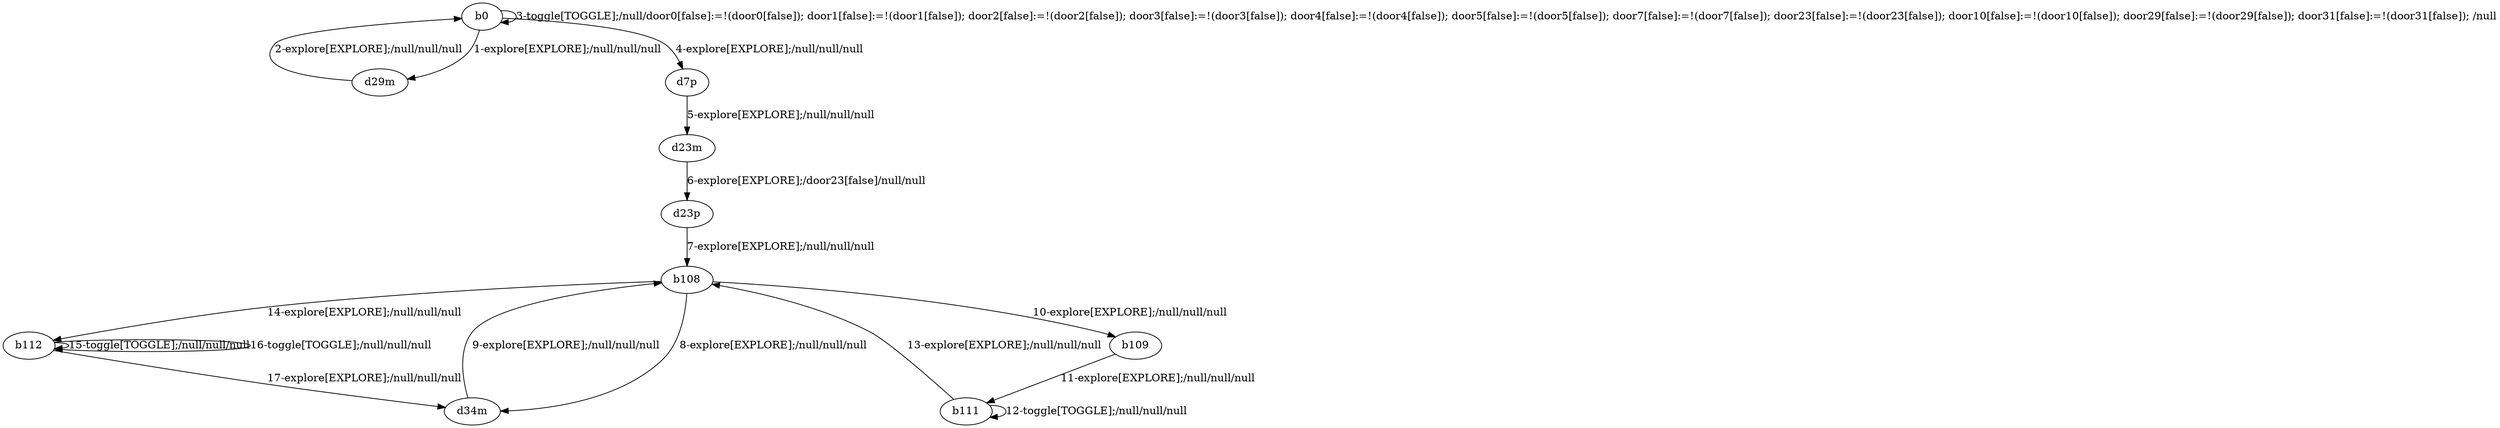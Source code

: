 # Total number of goals covered by this test: 5
# d34m --> b108
# b108 --> b109
# b112 --> d34m
# b108 --> b112
# b112 --> b112

digraph g {
"b0" -> "d29m" [label = "1-explore[EXPLORE];/null/null/null"];
"d29m" -> "b0" [label = "2-explore[EXPLORE];/null/null/null"];
"b0" -> "b0" [label = "3-toggle[TOGGLE];/null/door0[false]:=!(door0[false]); door1[false]:=!(door1[false]); door2[false]:=!(door2[false]); door3[false]:=!(door3[false]); door4[false]:=!(door4[false]); door5[false]:=!(door5[false]); door7[false]:=!(door7[false]); door23[false]:=!(door23[false]); door10[false]:=!(door10[false]); door29[false]:=!(door29[false]); door31[false]:=!(door31[false]); /null"];
"b0" -> "d7p" [label = "4-explore[EXPLORE];/null/null/null"];
"d7p" -> "d23m" [label = "5-explore[EXPLORE];/null/null/null"];
"d23m" -> "d23p" [label = "6-explore[EXPLORE];/door23[false]/null/null"];
"d23p" -> "b108" [label = "7-explore[EXPLORE];/null/null/null"];
"b108" -> "d34m" [label = "8-explore[EXPLORE];/null/null/null"];
"d34m" -> "b108" [label = "9-explore[EXPLORE];/null/null/null"];
"b108" -> "b109" [label = "10-explore[EXPLORE];/null/null/null"];
"b109" -> "b111" [label = "11-explore[EXPLORE];/null/null/null"];
"b111" -> "b111" [label = "12-toggle[TOGGLE];/null/null/null"];
"b111" -> "b108" [label = "13-explore[EXPLORE];/null/null/null"];
"b108" -> "b112" [label = "14-explore[EXPLORE];/null/null/null"];
"b112" -> "b112" [label = "15-toggle[TOGGLE];/null/null/null"];
"b112" -> "b112" [label = "16-toggle[TOGGLE];/null/null/null"];
"b112" -> "d34m" [label = "17-explore[EXPLORE];/null/null/null"];
}